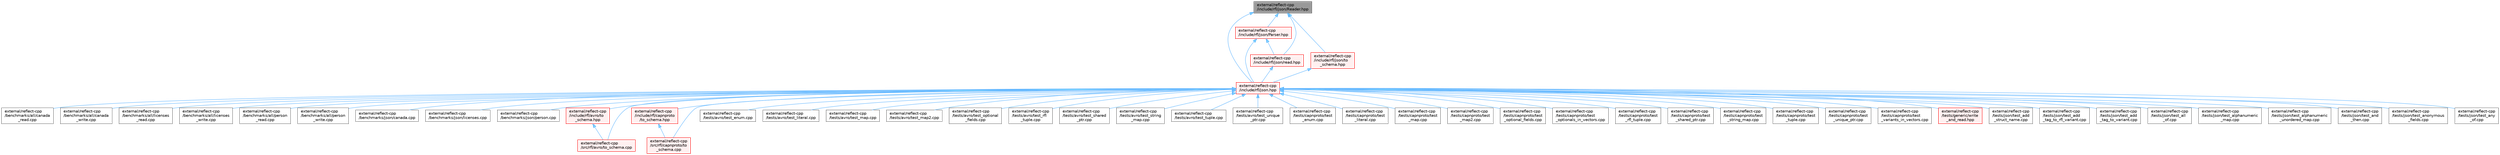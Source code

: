 digraph "external/reflect-cpp/include/rfl/json/Reader.hpp"
{
 // LATEX_PDF_SIZE
  bgcolor="transparent";
  edge [fontname=Helvetica,fontsize=10,labelfontname=Helvetica,labelfontsize=10];
  node [fontname=Helvetica,fontsize=10,shape=box,height=0.2,width=0.4];
  Node1 [id="Node000001",label="external/reflect-cpp\l/include/rfl/json/Reader.hpp",height=0.2,width=0.4,color="gray40", fillcolor="grey60", style="filled", fontcolor="black",tooltip=" "];
  Node1 -> Node2 [id="edge1_Node000001_Node000002",dir="back",color="steelblue1",style="solid",tooltip=" "];
  Node2 [id="Node000002",label="external/reflect-cpp\l/include/rfl/json.hpp",height=0.2,width=0.4,color="red", fillcolor="#FFF0F0", style="filled",URL="$reflect-cpp_2include_2rfl_2json_8hpp.html",tooltip=" "];
  Node2 -> Node3 [id="edge2_Node000002_Node000003",dir="back",color="steelblue1",style="solid",tooltip=" "];
  Node3 [id="Node000003",label="external/reflect-cpp\l/benchmarks/all/canada\l_read.cpp",height=0.2,width=0.4,color="grey40", fillcolor="white", style="filled",URL="$canada__read_8cpp.html",tooltip=" "];
  Node2 -> Node4 [id="edge3_Node000002_Node000004",dir="back",color="steelblue1",style="solid",tooltip=" "];
  Node4 [id="Node000004",label="external/reflect-cpp\l/benchmarks/all/canada\l_write.cpp",height=0.2,width=0.4,color="grey40", fillcolor="white", style="filled",URL="$canada__write_8cpp.html",tooltip=" "];
  Node2 -> Node5 [id="edge4_Node000002_Node000005",dir="back",color="steelblue1",style="solid",tooltip=" "];
  Node5 [id="Node000005",label="external/reflect-cpp\l/benchmarks/all/licenses\l_read.cpp",height=0.2,width=0.4,color="grey40", fillcolor="white", style="filled",URL="$licenses__read_8cpp.html",tooltip=" "];
  Node2 -> Node6 [id="edge5_Node000002_Node000006",dir="back",color="steelblue1",style="solid",tooltip=" "];
  Node6 [id="Node000006",label="external/reflect-cpp\l/benchmarks/all/licenses\l_write.cpp",height=0.2,width=0.4,color="grey40", fillcolor="white", style="filled",URL="$licenses__write_8cpp.html",tooltip=" "];
  Node2 -> Node7 [id="edge6_Node000002_Node000007",dir="back",color="steelblue1",style="solid",tooltip=" "];
  Node7 [id="Node000007",label="external/reflect-cpp\l/benchmarks/all/person\l_read.cpp",height=0.2,width=0.4,color="grey40", fillcolor="white", style="filled",URL="$person__read_8cpp.html",tooltip=" "];
  Node2 -> Node8 [id="edge7_Node000002_Node000008",dir="back",color="steelblue1",style="solid",tooltip=" "];
  Node8 [id="Node000008",label="external/reflect-cpp\l/benchmarks/all/person\l_write.cpp",height=0.2,width=0.4,color="grey40", fillcolor="white", style="filled",URL="$person__write_8cpp.html",tooltip=" "];
  Node2 -> Node9 [id="edge8_Node000002_Node000009",dir="back",color="steelblue1",style="solid",tooltip=" "];
  Node9 [id="Node000009",label="external/reflect-cpp\l/benchmarks/json/canada.cpp",height=0.2,width=0.4,color="grey40", fillcolor="white", style="filled",URL="$canada_8cpp.html",tooltip=" "];
  Node2 -> Node10 [id="edge9_Node000002_Node000010",dir="back",color="steelblue1",style="solid",tooltip=" "];
  Node10 [id="Node000010",label="external/reflect-cpp\l/benchmarks/json/licenses.cpp",height=0.2,width=0.4,color="grey40", fillcolor="white", style="filled",URL="$licenses_8cpp.html",tooltip=" "];
  Node2 -> Node11 [id="edge10_Node000002_Node000011",dir="back",color="steelblue1",style="solid",tooltip=" "];
  Node11 [id="Node000011",label="external/reflect-cpp\l/benchmarks/json/person.cpp",height=0.2,width=0.4,color="grey40", fillcolor="white", style="filled",URL="$person_8cpp.html",tooltip=" "];
  Node2 -> Node12 [id="edge11_Node000002_Node000012",dir="back",color="steelblue1",style="solid",tooltip=" "];
  Node12 [id="Node000012",label="external/reflect-cpp\l/include/rfl/avro/to\l_schema.hpp",height=0.2,width=0.4,color="red", fillcolor="#FFF0F0", style="filled",URL="$avro_2to__schema_8hpp.html",tooltip=" "];
  Node12 -> Node65 [id="edge12_Node000012_Node000065",dir="back",color="steelblue1",style="solid",tooltip=" "];
  Node65 [id="Node000065",label="external/reflect-cpp\l/src/rfl/avro/to_schema.cpp",height=0.2,width=0.4,color="red", fillcolor="#FFF0F0", style="filled",URL="$avro_2to__schema_8cpp.html",tooltip=" "];
  Node2 -> Node67 [id="edge13_Node000002_Node000067",dir="back",color="steelblue1",style="solid",tooltip=" "];
  Node67 [id="Node000067",label="external/reflect-cpp\l/include/rfl/capnproto\l/to_schema.hpp",height=0.2,width=0.4,color="red", fillcolor="#FFF0F0", style="filled",URL="$capnproto_2to__schema_8hpp.html",tooltip=" "];
  Node67 -> Node119 [id="edge14_Node000067_Node000119",dir="back",color="steelblue1",style="solid",tooltip=" "];
  Node119 [id="Node000119",label="external/reflect-cpp\l/src/rfl/capnproto/to\l_schema.cpp",height=0.2,width=0.4,color="red", fillcolor="#FFF0F0", style="filled",URL="$capnproto_2to__schema_8cpp.html",tooltip=" "];
  Node2 -> Node65 [id="edge15_Node000002_Node000065",dir="back",color="steelblue1",style="solid",tooltip=" "];
  Node2 -> Node119 [id="edge16_Node000002_Node000119",dir="back",color="steelblue1",style="solid",tooltip=" "];
  Node2 -> Node28 [id="edge17_Node000002_Node000028",dir="back",color="steelblue1",style="solid",tooltip=" "];
  Node28 [id="Node000028",label="external/reflect-cpp\l/tests/avro/test_enum.cpp",height=0.2,width=0.4,color="grey40", fillcolor="white", style="filled",URL="$avro_2test__enum_8cpp.html",tooltip=" "];
  Node2 -> Node36 [id="edge18_Node000002_Node000036",dir="back",color="steelblue1",style="solid",tooltip=" "];
  Node36 [id="Node000036",label="external/reflect-cpp\l/tests/avro/test_literal.cpp",height=0.2,width=0.4,color="grey40", fillcolor="white", style="filled",URL="$avro_2test__literal_8cpp.html",tooltip=" "];
  Node2 -> Node38 [id="edge19_Node000002_Node000038",dir="back",color="steelblue1",style="solid",tooltip=" "];
  Node38 [id="Node000038",label="external/reflect-cpp\l/tests/avro/test_map.cpp",height=0.2,width=0.4,color="grey40", fillcolor="white", style="filled",URL="$avro_2test__map_8cpp.html",tooltip=" "];
  Node2 -> Node39 [id="edge20_Node000002_Node000039",dir="back",color="steelblue1",style="solid",tooltip=" "];
  Node39 [id="Node000039",label="external/reflect-cpp\l/tests/avro/test_map2.cpp",height=0.2,width=0.4,color="grey40", fillcolor="white", style="filled",URL="$avro_2test__map2_8cpp.html",tooltip=" "];
  Node2 -> Node41 [id="edge21_Node000002_Node000041",dir="back",color="steelblue1",style="solid",tooltip=" "];
  Node41 [id="Node000041",label="external/reflect-cpp\l/tests/avro/test_optional\l_fields.cpp",height=0.2,width=0.4,color="grey40", fillcolor="white", style="filled",URL="$avro_2test__optional__fields_8cpp.html",tooltip=" "];
  Node2 -> Node46 [id="edge22_Node000002_Node000046",dir="back",color="steelblue1",style="solid",tooltip=" "];
  Node46 [id="Node000046",label="external/reflect-cpp\l/tests/avro/test_rfl\l_tuple.cpp",height=0.2,width=0.4,color="grey40", fillcolor="white", style="filled",URL="$avro_2test__rfl__tuple_8cpp.html",tooltip=" "];
  Node2 -> Node49 [id="edge23_Node000002_Node000049",dir="back",color="steelblue1",style="solid",tooltip=" "];
  Node49 [id="Node000049",label="external/reflect-cpp\l/tests/avro/test_shared\l_ptr.cpp",height=0.2,width=0.4,color="grey40", fillcolor="white", style="filled",URL="$avro_2test__shared__ptr_8cpp.html",tooltip=" "];
  Node2 -> Node53 [id="edge24_Node000002_Node000053",dir="back",color="steelblue1",style="solid",tooltip=" "];
  Node53 [id="Node000053",label="external/reflect-cpp\l/tests/avro/test_string\l_map.cpp",height=0.2,width=0.4,color="grey40", fillcolor="white", style="filled",URL="$avro_2test__string__map_8cpp.html",tooltip=" "];
  Node2 -> Node56 [id="edge25_Node000002_Node000056",dir="back",color="steelblue1",style="solid",tooltip=" "];
  Node56 [id="Node000056",label="external/reflect-cpp\l/tests/avro/test_tuple.cpp",height=0.2,width=0.4,color="grey40", fillcolor="white", style="filled",URL="$reflect-cpp_2tests_2avro_2test__tuple_8cpp.html",tooltip=" "];
  Node2 -> Node57 [id="edge26_Node000002_Node000057",dir="back",color="steelblue1",style="solid",tooltip=" "];
  Node57 [id="Node000057",label="external/reflect-cpp\l/tests/avro/test_unique\l_ptr.cpp",height=0.2,width=0.4,color="grey40", fillcolor="white", style="filled",URL="$avro_2test__unique__ptr_8cpp.html",tooltip=" "];
  Node2 -> Node82 [id="edge27_Node000002_Node000082",dir="back",color="steelblue1",style="solid",tooltip=" "];
  Node82 [id="Node000082",label="external/reflect-cpp\l/tests/capnproto/test\l_enum.cpp",height=0.2,width=0.4,color="grey40", fillcolor="white", style="filled",URL="$capnproto_2test__enum_8cpp.html",tooltip=" "];
  Node2 -> Node90 [id="edge28_Node000002_Node000090",dir="back",color="steelblue1",style="solid",tooltip=" "];
  Node90 [id="Node000090",label="external/reflect-cpp\l/tests/capnproto/test\l_literal.cpp",height=0.2,width=0.4,color="grey40", fillcolor="white", style="filled",URL="$capnproto_2test__literal_8cpp.html",tooltip=" "];
  Node2 -> Node92 [id="edge29_Node000002_Node000092",dir="back",color="steelblue1",style="solid",tooltip=" "];
  Node92 [id="Node000092",label="external/reflect-cpp\l/tests/capnproto/test\l_map.cpp",height=0.2,width=0.4,color="grey40", fillcolor="white", style="filled",URL="$capnproto_2test__map_8cpp.html",tooltip=" "];
  Node2 -> Node93 [id="edge30_Node000002_Node000093",dir="back",color="steelblue1",style="solid",tooltip=" "];
  Node93 [id="Node000093",label="external/reflect-cpp\l/tests/capnproto/test\l_map2.cpp",height=0.2,width=0.4,color="grey40", fillcolor="white", style="filled",URL="$capnproto_2test__map2_8cpp.html",tooltip=" "];
  Node2 -> Node95 [id="edge31_Node000002_Node000095",dir="back",color="steelblue1",style="solid",tooltip=" "];
  Node95 [id="Node000095",label="external/reflect-cpp\l/tests/capnproto/test\l_optional_fields.cpp",height=0.2,width=0.4,color="grey40", fillcolor="white", style="filled",URL="$capnproto_2test__optional__fields_8cpp.html",tooltip=" "];
  Node2 -> Node96 [id="edge32_Node000002_Node000096",dir="back",color="steelblue1",style="solid",tooltip=" "];
  Node96 [id="Node000096",label="external/reflect-cpp\l/tests/capnproto/test\l_optionals_in_vectors.cpp",height=0.2,width=0.4,color="grey40", fillcolor="white", style="filled",URL="$test__optionals__in__vectors_8cpp.html",tooltip=" "];
  Node2 -> Node101 [id="edge33_Node000002_Node000101",dir="back",color="steelblue1",style="solid",tooltip=" "];
  Node101 [id="Node000101",label="external/reflect-cpp\l/tests/capnproto/test\l_rfl_tuple.cpp",height=0.2,width=0.4,color="grey40", fillcolor="white", style="filled",URL="$capnproto_2test__rfl__tuple_8cpp.html",tooltip=" "];
  Node2 -> Node104 [id="edge34_Node000002_Node000104",dir="back",color="steelblue1",style="solid",tooltip=" "];
  Node104 [id="Node000104",label="external/reflect-cpp\l/tests/capnproto/test\l_shared_ptr.cpp",height=0.2,width=0.4,color="grey40", fillcolor="white", style="filled",URL="$capnproto_2test__shared__ptr_8cpp.html",tooltip=" "];
  Node2 -> Node106 [id="edge35_Node000002_Node000106",dir="back",color="steelblue1",style="solid",tooltip=" "];
  Node106 [id="Node000106",label="external/reflect-cpp\l/tests/capnproto/test\l_string_map.cpp",height=0.2,width=0.4,color="grey40", fillcolor="white", style="filled",URL="$capnproto_2test__string__map_8cpp.html",tooltip=" "];
  Node2 -> Node109 [id="edge36_Node000002_Node000109",dir="back",color="steelblue1",style="solid",tooltip=" "];
  Node109 [id="Node000109",label="external/reflect-cpp\l/tests/capnproto/test\l_tuple.cpp",height=0.2,width=0.4,color="grey40", fillcolor="white", style="filled",URL="$reflect-cpp_2tests_2capnproto_2test__tuple_8cpp.html",tooltip=" "];
  Node2 -> Node110 [id="edge37_Node000002_Node000110",dir="back",color="steelblue1",style="solid",tooltip=" "];
  Node110 [id="Node000110",label="external/reflect-cpp\l/tests/capnproto/test\l_unique_ptr.cpp",height=0.2,width=0.4,color="grey40", fillcolor="white", style="filled",URL="$capnproto_2test__unique__ptr_8cpp.html",tooltip=" "];
  Node2 -> Node113 [id="edge38_Node000002_Node000113",dir="back",color="steelblue1",style="solid",tooltip=" "];
  Node113 [id="Node000113",label="external/reflect-cpp\l/tests/capnproto/test\l_variants_in_vectors.cpp",height=0.2,width=0.4,color="grey40", fillcolor="white", style="filled",URL="$test__variants__in__vectors_8cpp.html",tooltip=" "];
  Node2 -> Node121 [id="edge39_Node000002_Node000121",dir="back",color="steelblue1",style="solid",tooltip=" "];
  Node121 [id="Node000121",label="external/reflect-cpp\l/tests/generic/write\l_and_read.hpp",height=0.2,width=0.4,color="red", fillcolor="#FFF0F0", style="filled",URL="$generic_2write__and__read_8hpp.html",tooltip=" "];
  Node2 -> Node158 [id="edge40_Node000002_Node000158",dir="back",color="steelblue1",style="solid",tooltip=" "];
  Node158 [id="Node000158",label="external/reflect-cpp\l/tests/json/test_add\l_struct_name.cpp",height=0.2,width=0.4,color="grey40", fillcolor="white", style="filled",URL="$json_2test__add__struct__name_8cpp.html",tooltip=" "];
  Node2 -> Node159 [id="edge41_Node000002_Node000159",dir="back",color="steelblue1",style="solid",tooltip=" "];
  Node159 [id="Node000159",label="external/reflect-cpp\l/tests/json/test_add\l_tag_to_rfl_variant.cpp",height=0.2,width=0.4,color="grey40", fillcolor="white", style="filled",URL="$test__add__tag__to__rfl__variant_8cpp.html",tooltip=" "];
  Node2 -> Node160 [id="edge42_Node000002_Node000160",dir="back",color="steelblue1",style="solid",tooltip=" "];
  Node160 [id="Node000160",label="external/reflect-cpp\l/tests/json/test_add\l_tag_to_variant.cpp",height=0.2,width=0.4,color="grey40", fillcolor="white", style="filled",URL="$test__add__tag__to__variant_8cpp.html",tooltip=" "];
  Node2 -> Node161 [id="edge43_Node000002_Node000161",dir="back",color="steelblue1",style="solid",tooltip=" "];
  Node161 [id="Node000161",label="external/reflect-cpp\l/tests/json/test_all\l_of.cpp",height=0.2,width=0.4,color="grey40", fillcolor="white", style="filled",URL="$test__all__of_8cpp.html",tooltip=" "];
  Node2 -> Node162 [id="edge44_Node000002_Node000162",dir="back",color="steelblue1",style="solid",tooltip=" "];
  Node162 [id="Node000162",label="external/reflect-cpp\l/tests/json/test_alphanumeric\l_map.cpp",height=0.2,width=0.4,color="grey40", fillcolor="white", style="filled",URL="$test__alphanumeric__map_8cpp.html",tooltip=" "];
  Node2 -> Node163 [id="edge45_Node000002_Node000163",dir="back",color="steelblue1",style="solid",tooltip=" "];
  Node163 [id="Node000163",label="external/reflect-cpp\l/tests/json/test_alphanumeric\l_unordered_map.cpp",height=0.2,width=0.4,color="grey40", fillcolor="white", style="filled",URL="$test__alphanumeric__unordered__map_8cpp.html",tooltip=" "];
  Node2 -> Node164 [id="edge46_Node000002_Node000164",dir="back",color="steelblue1",style="solid",tooltip=" "];
  Node164 [id="Node000164",label="external/reflect-cpp\l/tests/json/test_and\l_then.cpp",height=0.2,width=0.4,color="grey40", fillcolor="white", style="filled",URL="$test__and__then_8cpp.html",tooltip=" "];
  Node2 -> Node165 [id="edge47_Node000002_Node000165",dir="back",color="steelblue1",style="solid",tooltip=" "];
  Node165 [id="Node000165",label="external/reflect-cpp\l/tests/json/test_anonymous\l_fields.cpp",height=0.2,width=0.4,color="grey40", fillcolor="white", style="filled",URL="$test__anonymous__fields_8cpp.html",tooltip=" "];
  Node2 -> Node166 [id="edge48_Node000002_Node000166",dir="back",color="steelblue1",style="solid",tooltip=" "];
  Node166 [id="Node000166",label="external/reflect-cpp\l/tests/json/test_any\l_of.cpp",height=0.2,width=0.4,color="grey40", fillcolor="white", style="filled",URL="$test__any__of_8cpp.html",tooltip=" "];
  Node1 -> Node328 [id="edge49_Node000001_Node000328",dir="back",color="steelblue1",style="solid",tooltip=" "];
  Node328 [id="Node000328",label="external/reflect-cpp\l/include/rfl/json/Parser.hpp",height=0.2,width=0.4,color="red", fillcolor="#FFF0F0", style="filled",URL="$json_2_parser_8hpp.html",tooltip=" "];
  Node328 -> Node2 [id="edge50_Node000328_Node000002",dir="back",color="steelblue1",style="solid",tooltip=" "];
  Node328 -> Node329 [id="edge51_Node000328_Node000329",dir="back",color="steelblue1",style="solid",tooltip=" "];
  Node329 [id="Node000329",label="external/reflect-cpp\l/include/rfl/json/read.hpp",height=0.2,width=0.4,color="red", fillcolor="#FFF0F0", style="filled",URL="$json_2read_8hpp.html",tooltip=" "];
  Node329 -> Node2 [id="edge52_Node000329_Node000002",dir="back",color="steelblue1",style="solid",tooltip=" "];
  Node1 -> Node329 [id="edge53_Node000001_Node000329",dir="back",color="steelblue1",style="solid",tooltip=" "];
  Node1 -> Node333 [id="edge54_Node000001_Node000333",dir="back",color="steelblue1",style="solid",tooltip=" "];
  Node333 [id="Node000333",label="external/reflect-cpp\l/include/rfl/json/to\l_schema.hpp",height=0.2,width=0.4,color="red", fillcolor="#FFF0F0", style="filled",URL="$json_2to__schema_8hpp.html",tooltip=" "];
  Node333 -> Node2 [id="edge55_Node000333_Node000002",dir="back",color="steelblue1",style="solid",tooltip=" "];
}
